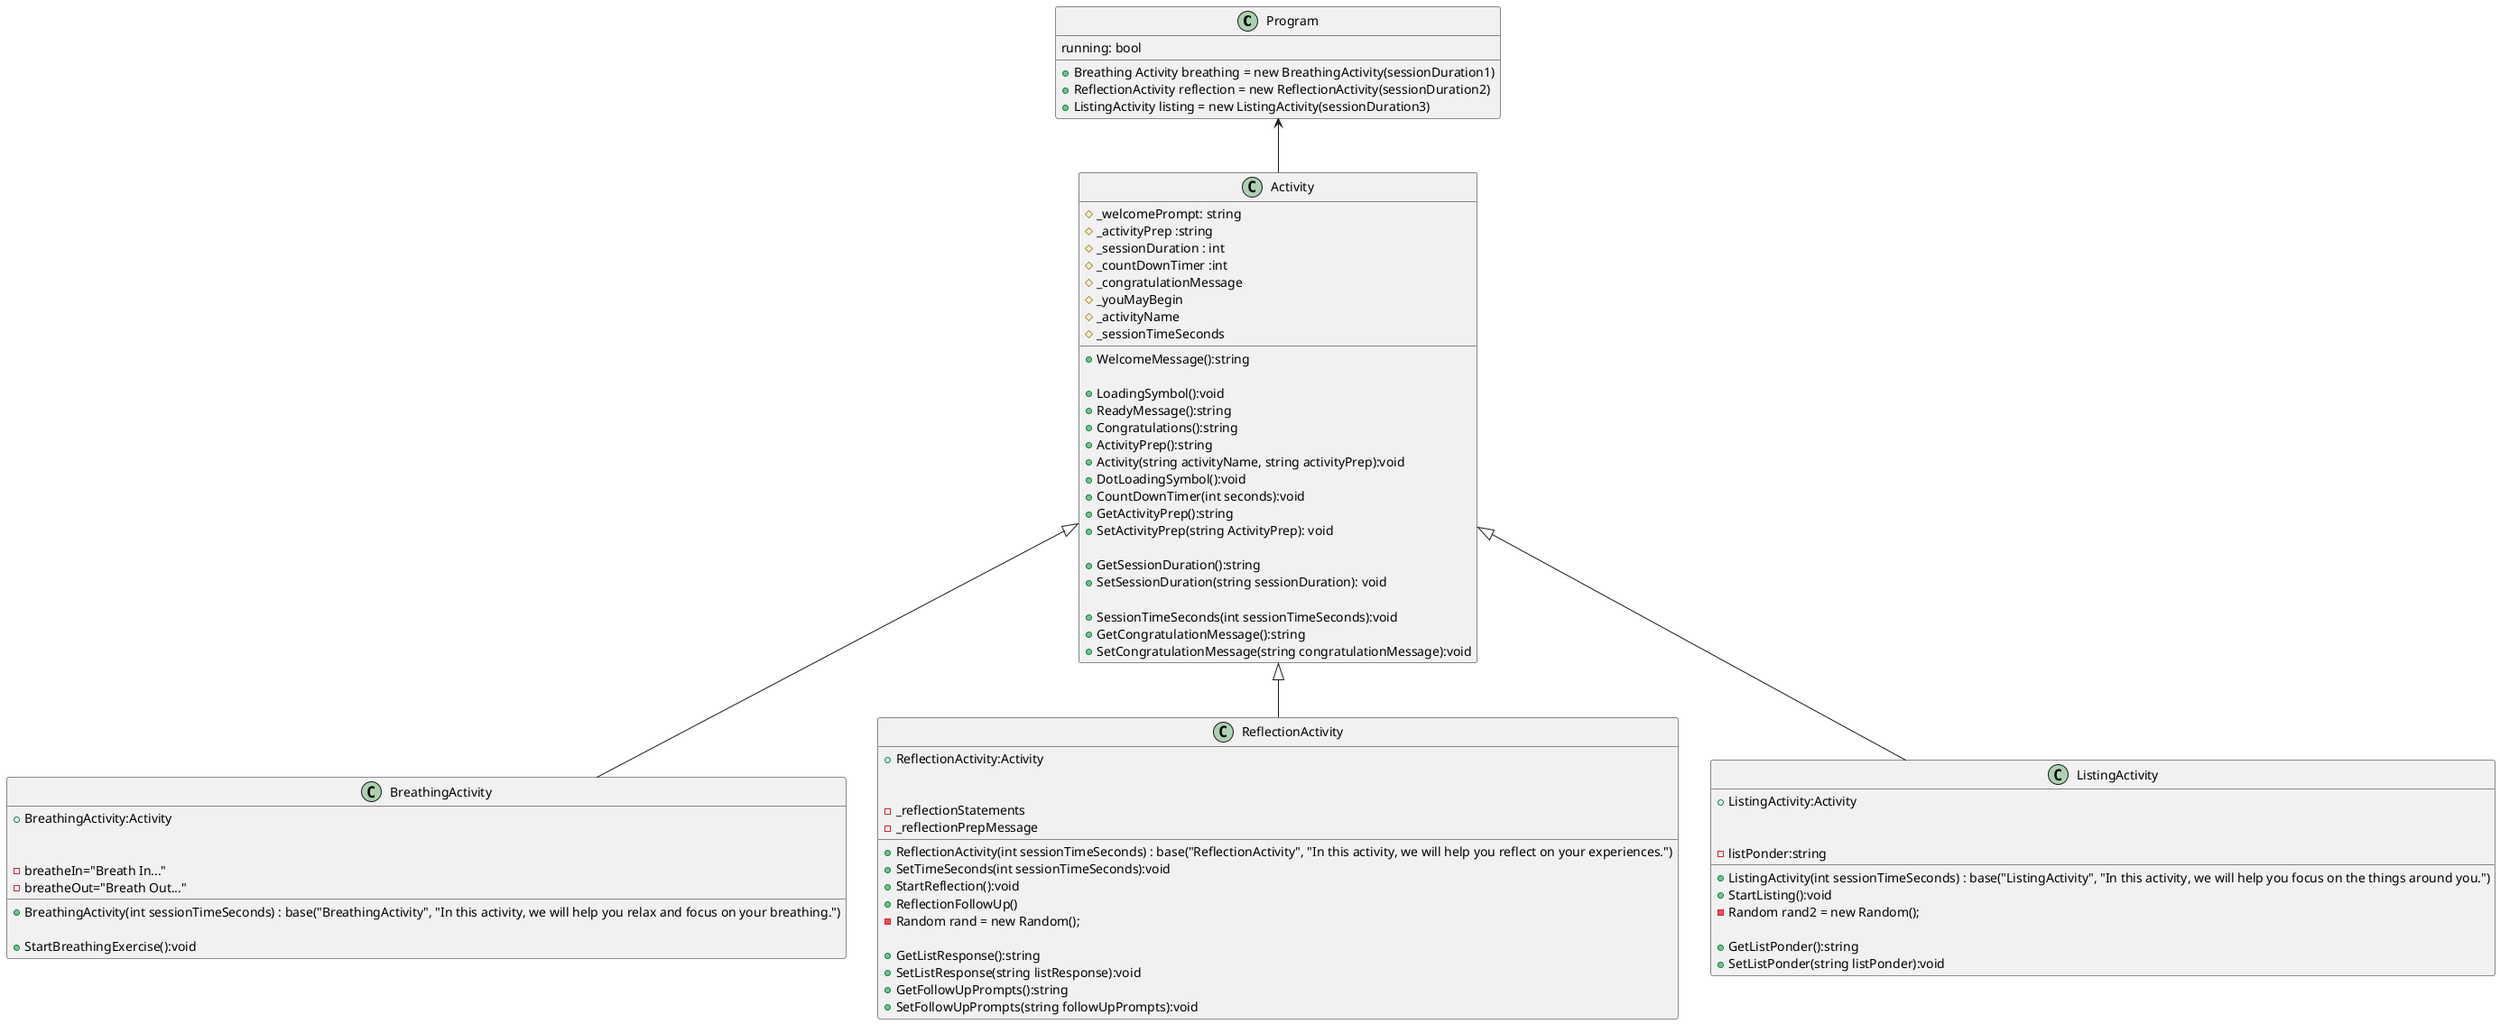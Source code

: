 @startuml Mindfulness Program
'Have a menu system to allow the user to choose an activity.

'Each activity should start with a common starting message that provides the name of the activity, a description,
'and asks for and sets the duration of the activity in seconds. Then, it should tell the user to prepare to begin and pause for several seconds.

'Each activity should end with a common ending message that tells the user they have done a good job,
'and pause and then tell them the activity they have completed and the length of time and pauses for several seconds before finishing.

'Whenever the application pauses it should show some kind of animation to the user, such as a spinner, a countdown timer, or periods being displayed to the screen.

'The interface for the program should remain generally true to the one shown in the video demo.

'Provide activities for reflection, breathing, and enumeration, as described below:

Class Program
{
    running: bool
    'run menu
    +Breathing Activity breathing = new BreathingActivity(sessionDuration1)
    +ReflectionActivity reflection = new ReflectionActivity(sessionDuration2)
    +ListingActivity listing = new ListingActivity(sessionDuration3)

    '1. Start Breathing Activity
    '2. Start Reflection Activity
    '3. Start Listing Activity
    '4. Quit
    '**** USE SWITCH and CASE ****
}

Class Activity
{
    +WelcomeMessage():string

    +LoadingSymbol():void
    'For periods its:
    'for (int i = 5; i> 0; i--)
    '{
        '    Console.Write(".");
        '    Thread.Sleep(1000);
        '
    

    'For a spinner its:
    'List<string> animationStrings = new List<string>();
    'animationStrings.Add("|");
    'animationStrings.Add("/");
    'animationStrings.Add("-");
    'animationStrings.Add("\\"); //you have to do a double because \ is a special character is c# means escapes the next one

    'foreach (string s in animationStrings)
    '{
        '    Console.Write(s);
        '    Thread.Sleep(1000);
        '    Console.Write("\b \b");
        '
    '}

    'DateTime startTime = DateTime.Now;
    'DateTime endTime = startTime.AddSeconds(10);
    ' int i = 0;
    'while (DateTime.Now < endTime)
    '{
        '    string s = animationStrings[i];
        '    Console.Write(s);
        '    Thread.Sleep(1000);
        '    Console.Write("\b \b");
        '    i ++;
        '    if (i >= animationStrings.Count)
        '    {
            '           i = 0;
            '
        '}
        '
    '}

    +ReadyMessage():string
    +Congratulations():string
    +ActivityPrep():string
    +Activity(string activityName, string activityPrep):void
    +DotLoadingSymbol():void
    +CountDownTimer(int seconds):void
    #_welcomePrompt: string
    'Welcome to...
    #_activityPrep :string
    'This activity...
    #_sessionDuration : int
    'When asking how long the session duration
    #_countDownTimer :int
    'Countdown
    'for (int i =5; i > 0; i--)
    '{
        '   Console.WriteLine(i);
        '   Thread.Sleep(1000);
        '   Console.Write("\b \b") //That means Backslash B space Backslash B, this works for single digits
        ' //if you want to do double digits then its two back arrows with 2 spaces and two back arrows
        '
    '}
    #_congratulationMessage
    'You have completed {_sessionDuration} of {Activity,(child Classes)}
    #_youMayBegin
    #_activityName
    #_sessionTimeSeconds

    
    +GetActivityPrep():string
    +SetActivityPrep(string ActivityPrep): void

    +GetSessionDuration():string
    +SetSessionDuration(string sessionDuration): void

    +SessionTimeSeconds(int sessionTimeSeconds):void

    
    +GetCongratulationMessage():string
    +SetCongratulationMessage(string congratulationMessage):void


}

Activity <|-- BreathingActivity
Activity <|-- ReflectionActivity
Activity <|-- ListingActivity
Program <-- Activity

Class BreathingActivity
{
    +BreathingActivity:Activity
    +BreathingActivity(int sessionTimeSeconds) : base("BreathingActivity", "In this activity, we will help you relax and focus on your breathing.")

    +StartBreathingExercise():void

    -breatheIn="Breath In..."
    -breatheOut="Breath Out..."
    
}

Class ReflectionActivity
{
    +ReflectionActivity:Activity
    +ReflectionActivity(int sessionTimeSeconds) : base("ReflectionActivity", "In this activity, we will help you reflect on your experiences.")
    +SetTimeSeconds(int sessionTimeSeconds):void
    +StartReflection():void
    +ReflectionFollowUp()
    'How did you feel when it was complete? Follow by LoadingSymbol
    'What was your favorite thing about this experience? LoadingSymbol
    

    -_reflectionStatements
    'A List of Prompts.
    'Find a way to not duplicate questions until all prompts have been used
    -_reflectionPrepMessage
    -Random rand = new Random();

    +GetListResponse():string
    +SetListResponse(string listResponse):void
    +GetFollowUpPrompts():string
    +SetFollowUpPrompts(string followUpPrompts):void
}

Class ListingActivity
{
    +ListingActivity:Activity
    +ListingActivity(int sessionTimeSeconds) : base("ListingActivity", "In this activity, we will help you focus on the things around you.")
    +StartListing():void


    -listPonder:string
    -Random rand2 = new Random();

    +GetListPonder():string
    +SetListPonder(string listPonder):void

}










@enduml
